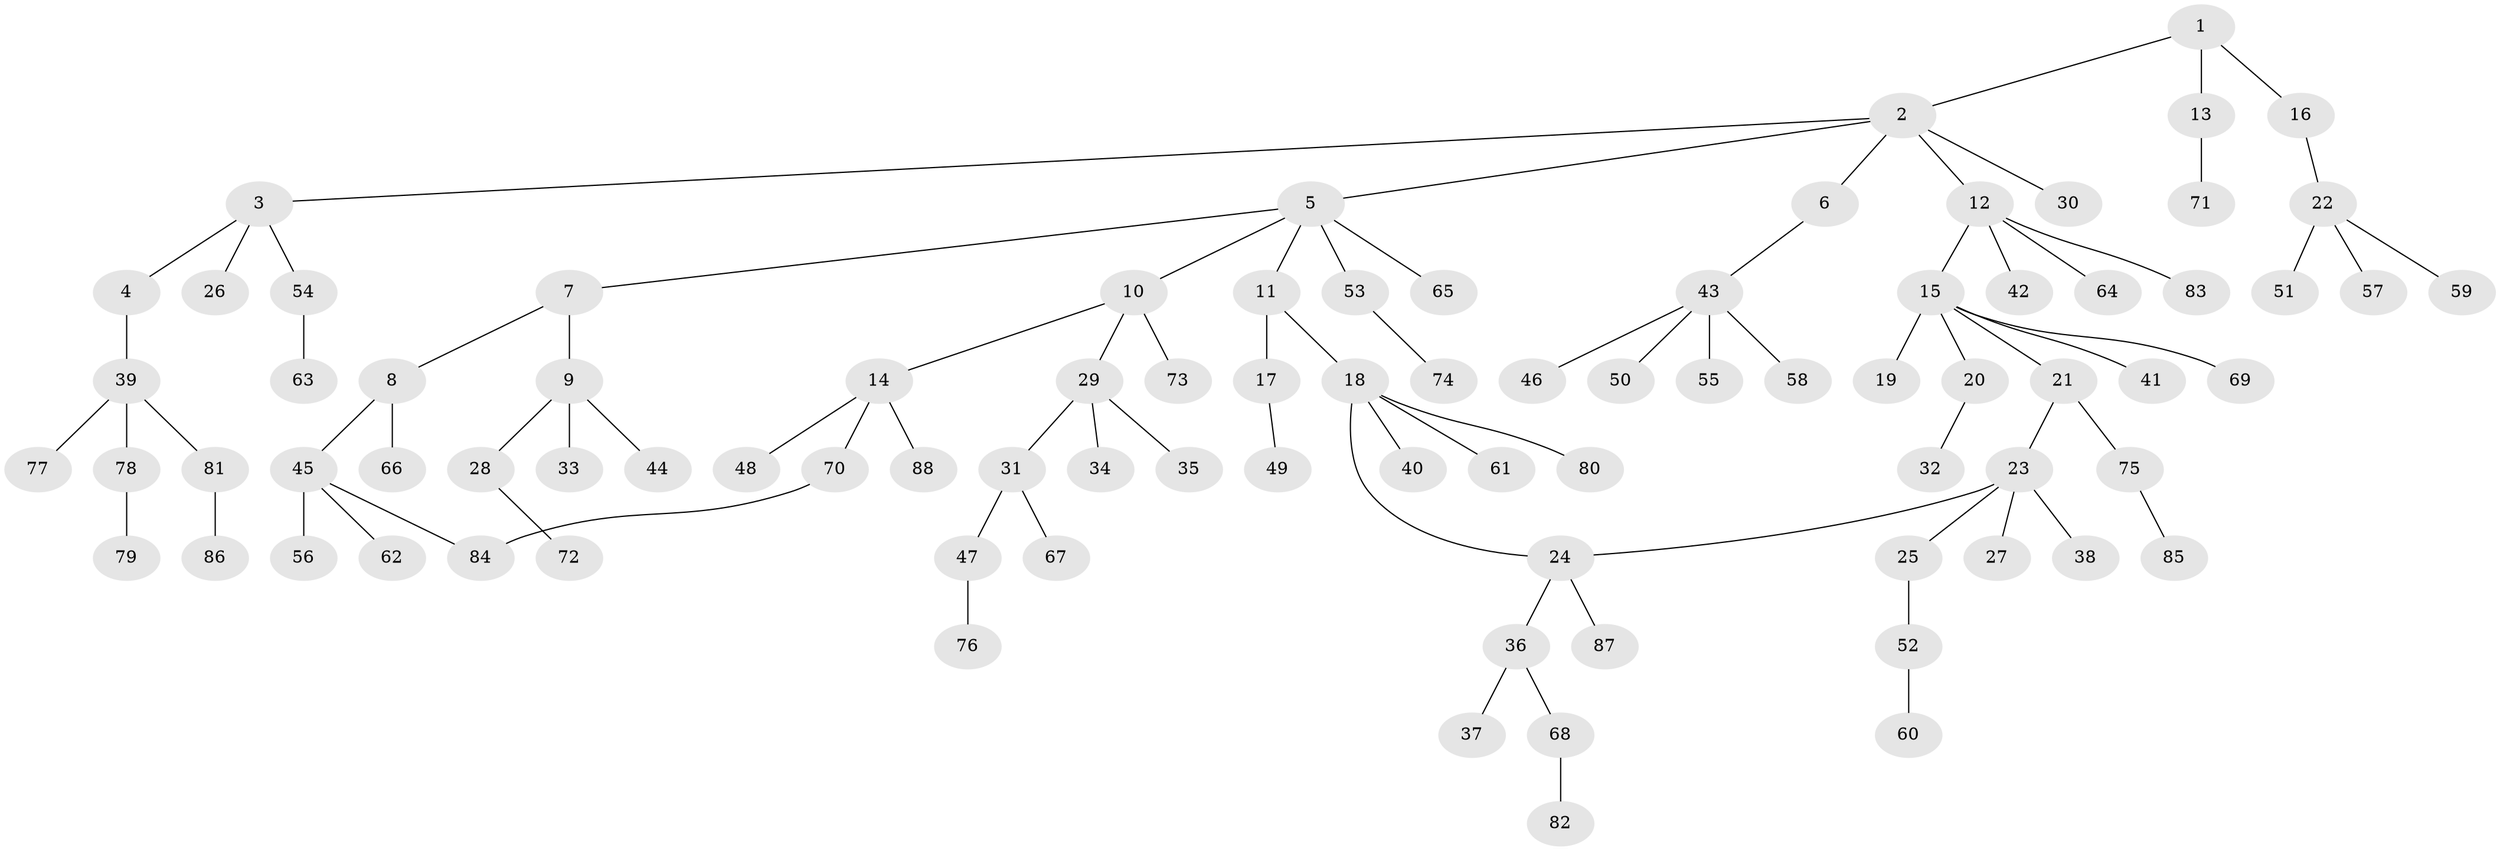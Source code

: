 // Generated by graph-tools (version 1.1) at 2025/25/03/09/25 03:25:27]
// undirected, 88 vertices, 89 edges
graph export_dot {
graph [start="1"]
  node [color=gray90,style=filled];
  1;
  2;
  3;
  4;
  5;
  6;
  7;
  8;
  9;
  10;
  11;
  12;
  13;
  14;
  15;
  16;
  17;
  18;
  19;
  20;
  21;
  22;
  23;
  24;
  25;
  26;
  27;
  28;
  29;
  30;
  31;
  32;
  33;
  34;
  35;
  36;
  37;
  38;
  39;
  40;
  41;
  42;
  43;
  44;
  45;
  46;
  47;
  48;
  49;
  50;
  51;
  52;
  53;
  54;
  55;
  56;
  57;
  58;
  59;
  60;
  61;
  62;
  63;
  64;
  65;
  66;
  67;
  68;
  69;
  70;
  71;
  72;
  73;
  74;
  75;
  76;
  77;
  78;
  79;
  80;
  81;
  82;
  83;
  84;
  85;
  86;
  87;
  88;
  1 -- 2;
  1 -- 13;
  1 -- 16;
  2 -- 3;
  2 -- 5;
  2 -- 6;
  2 -- 12;
  2 -- 30;
  3 -- 4;
  3 -- 26;
  3 -- 54;
  4 -- 39;
  5 -- 7;
  5 -- 10;
  5 -- 11;
  5 -- 53;
  5 -- 65;
  6 -- 43;
  7 -- 8;
  7 -- 9;
  8 -- 45;
  8 -- 66;
  9 -- 28;
  9 -- 33;
  9 -- 44;
  10 -- 14;
  10 -- 29;
  10 -- 73;
  11 -- 17;
  11 -- 18;
  12 -- 15;
  12 -- 42;
  12 -- 64;
  12 -- 83;
  13 -- 71;
  14 -- 48;
  14 -- 70;
  14 -- 88;
  15 -- 19;
  15 -- 20;
  15 -- 21;
  15 -- 41;
  15 -- 69;
  16 -- 22;
  17 -- 49;
  18 -- 40;
  18 -- 61;
  18 -- 80;
  18 -- 24;
  20 -- 32;
  21 -- 23;
  21 -- 75;
  22 -- 51;
  22 -- 57;
  22 -- 59;
  23 -- 24;
  23 -- 25;
  23 -- 27;
  23 -- 38;
  24 -- 36;
  24 -- 87;
  25 -- 52;
  28 -- 72;
  29 -- 31;
  29 -- 34;
  29 -- 35;
  31 -- 47;
  31 -- 67;
  36 -- 37;
  36 -- 68;
  39 -- 77;
  39 -- 78;
  39 -- 81;
  43 -- 46;
  43 -- 50;
  43 -- 55;
  43 -- 58;
  45 -- 56;
  45 -- 62;
  45 -- 84;
  47 -- 76;
  52 -- 60;
  53 -- 74;
  54 -- 63;
  68 -- 82;
  70 -- 84;
  75 -- 85;
  78 -- 79;
  81 -- 86;
}
